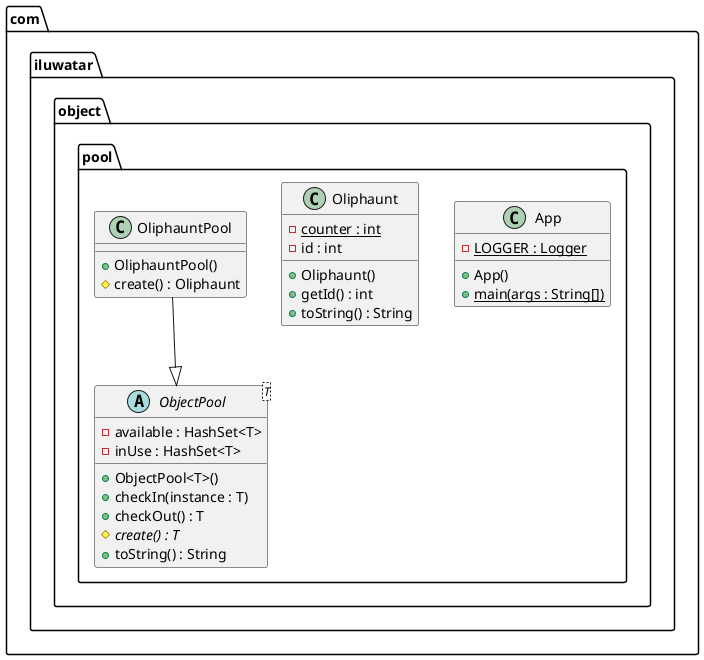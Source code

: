 @startuml
package com.iluwatar.object.pool {
  class App {
    - LOGGER : Logger {static}
    + App()
    + main(args : String[]) {static}
  }
  abstract class ObjectPool<T> {
    - available : HashSet<T>
    - inUse : HashSet<T>
    + ObjectPool<T>()
    + checkIn(instance : T)
    + checkOut() : T
    # create() : T {abstract}
    + toString() : String
  }
  class Oliphaunt {
    - counter : int {static}
    - id : int
    + Oliphaunt()
    + getId() : int
    + toString() : String
  }
  class OliphauntPool {
    + OliphauntPool()
    # create() : Oliphaunt
  }
}
OliphauntPool --|> ObjectPool 
@enduml